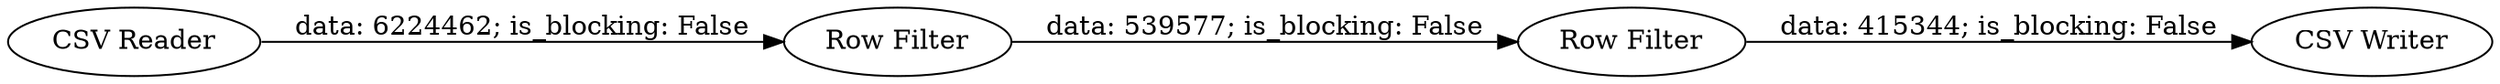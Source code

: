 digraph {
	"1797442407483456036_4" [label="CSV Writer"]
	"1797442407483456036_3" [label="Row Filter"]
	"1797442407483456036_2" [label="Row Filter"]
	"1797442407483456036_1" [label="CSV Reader"]
	"1797442407483456036_2" -> "1797442407483456036_3" [label="data: 539577; is_blocking: False"]
	"1797442407483456036_3" -> "1797442407483456036_4" [label="data: 415344; is_blocking: False"]
	"1797442407483456036_1" -> "1797442407483456036_2" [label="data: 6224462; is_blocking: False"]
	rankdir=LR
}
